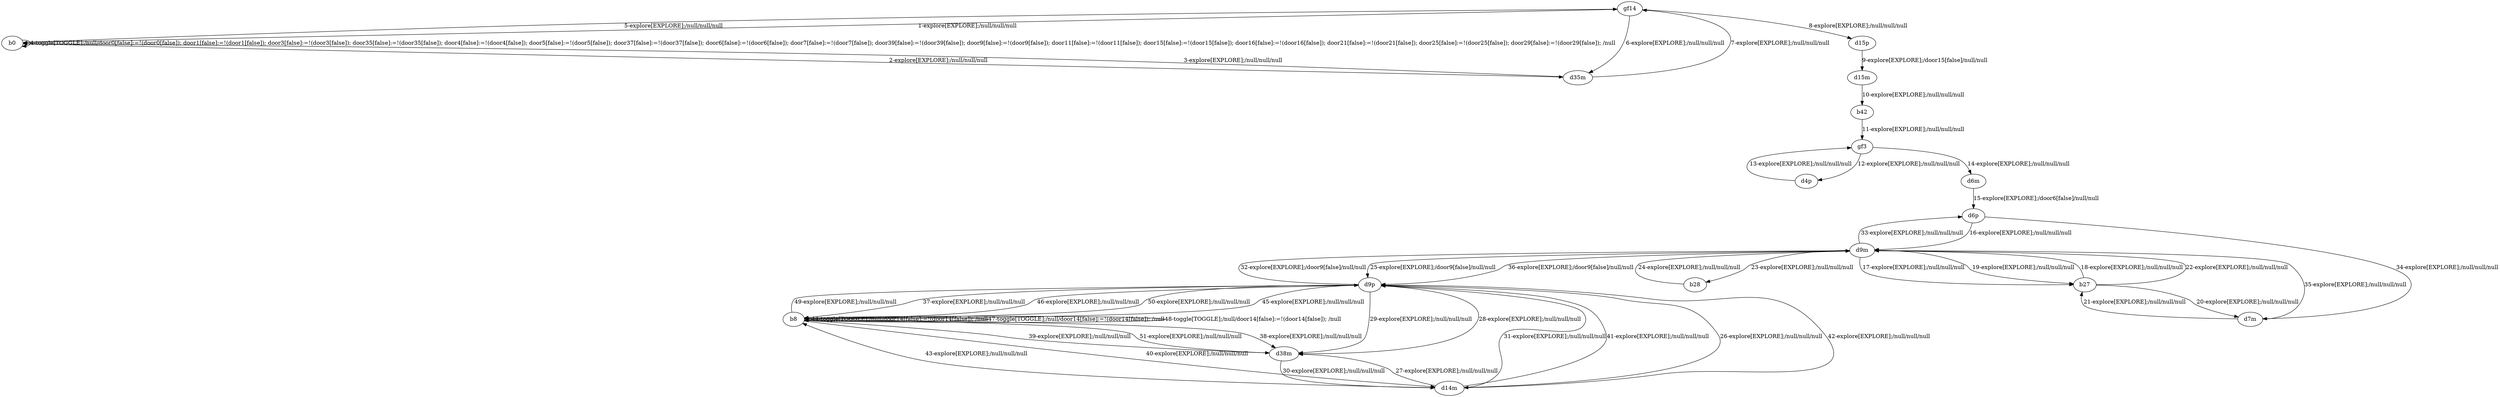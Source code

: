 # Total number of goals covered by this test: 1
# d9m --> b28

digraph g {
"gf14" -> "b0" [label = "1-explore[EXPLORE];/null/null/null"];
"b0" -> "d35m" [label = "2-explore[EXPLORE];/null/null/null"];
"d35m" -> "b0" [label = "3-explore[EXPLORE];/null/null/null"];
"b0" -> "b0" [label = "4-toggle[TOGGLE];/null/door0[false]:=!(door0[false]); door1[false]:=!(door1[false]); door3[false]:=!(door3[false]); door35[false]:=!(door35[false]); door4[false]:=!(door4[false]); door5[false]:=!(door5[false]); door37[false]:=!(door37[false]); door6[false]:=!(door6[false]); door7[false]:=!(door7[false]); door39[false]:=!(door39[false]); door9[false]:=!(door9[false]); door11[false]:=!(door11[false]); door15[false]:=!(door15[false]); door16[false]:=!(door16[false]); door21[false]:=!(door21[false]); door25[false]:=!(door25[false]); door29[false]:=!(door29[false]); /null"];
"b0" -> "gf14" [label = "5-explore[EXPLORE];/null/null/null"];
"gf14" -> "d35m" [label = "6-explore[EXPLORE];/null/null/null"];
"d35m" -> "gf14" [label = "7-explore[EXPLORE];/null/null/null"];
"gf14" -> "d15p" [label = "8-explore[EXPLORE];/null/null/null"];
"d15p" -> "d15m" [label = "9-explore[EXPLORE];/door15[false]/null/null"];
"d15m" -> "b42" [label = "10-explore[EXPLORE];/null/null/null"];
"b42" -> "gf3" [label = "11-explore[EXPLORE];/null/null/null"];
"gf3" -> "d4p" [label = "12-explore[EXPLORE];/null/null/null"];
"d4p" -> "gf3" [label = "13-explore[EXPLORE];/null/null/null"];
"gf3" -> "d6m" [label = "14-explore[EXPLORE];/null/null/null"];
"d6m" -> "d6p" [label = "15-explore[EXPLORE];/door6[false]/null/null"];
"d6p" -> "d9m" [label = "16-explore[EXPLORE];/null/null/null"];
"d9m" -> "b27" [label = "17-explore[EXPLORE];/null/null/null"];
"b27" -> "d9m" [label = "18-explore[EXPLORE];/null/null/null"];
"d9m" -> "b27" [label = "19-explore[EXPLORE];/null/null/null"];
"b27" -> "d7m" [label = "20-explore[EXPLORE];/null/null/null"];
"d7m" -> "b27" [label = "21-explore[EXPLORE];/null/null/null"];
"b27" -> "d9m" [label = "22-explore[EXPLORE];/null/null/null"];
"d9m" -> "b28" [label = "23-explore[EXPLORE];/null/null/null"];
"b28" -> "d9m" [label = "24-explore[EXPLORE];/null/null/null"];
"d9m" -> "d9p" [label = "25-explore[EXPLORE];/door9[false]/null/null"];
"d9p" -> "d14m" [label = "26-explore[EXPLORE];/null/null/null"];
"d14m" -> "d38m" [label = "27-explore[EXPLORE];/null/null/null"];
"d38m" -> "d9p" [label = "28-explore[EXPLORE];/null/null/null"];
"d9p" -> "d38m" [label = "29-explore[EXPLORE];/null/null/null"];
"d38m" -> "d14m" [label = "30-explore[EXPLORE];/null/null/null"];
"d14m" -> "d9p" [label = "31-explore[EXPLORE];/null/null/null"];
"d9p" -> "d9m" [label = "32-explore[EXPLORE];/door9[false]/null/null"];
"d9m" -> "d6p" [label = "33-explore[EXPLORE];/null/null/null"];
"d6p" -> "d7m" [label = "34-explore[EXPLORE];/null/null/null"];
"d7m" -> "d9m" [label = "35-explore[EXPLORE];/null/null/null"];
"d9m" -> "d9p" [label = "36-explore[EXPLORE];/door9[false]/null/null"];
"d9p" -> "b8" [label = "37-explore[EXPLORE];/null/null/null"];
"b8" -> "d38m" [label = "38-explore[EXPLORE];/null/null/null"];
"d38m" -> "b8" [label = "39-explore[EXPLORE];/null/null/null"];
"b8" -> "d14m" [label = "40-explore[EXPLORE];/null/null/null"];
"d14m" -> "d9p" [label = "41-explore[EXPLORE];/null/null/null"];
"d9p" -> "d14m" [label = "42-explore[EXPLORE];/null/null/null"];
"d14m" -> "b8" [label = "43-explore[EXPLORE];/null/null/null"];
"b8" -> "b8" [label = "44-toggle[TOGGLE];/null/door14[false]:=!(door14[false]); /null"];
"b8" -> "d9p" [label = "45-explore[EXPLORE];/null/null/null"];
"d9p" -> "b8" [label = "46-explore[EXPLORE];/null/null/null"];
"b8" -> "b8" [label = "47-toggle[TOGGLE];/null/door14[false]:=!(door14[false]); /null"];
"b8" -> "b8" [label = "48-toggle[TOGGLE];/null/door14[false]:=!(door14[false]); /null"];
"b8" -> "d9p" [label = "49-explore[EXPLORE];/null/null/null"];
"d9p" -> "b8" [label = "50-explore[EXPLORE];/null/null/null"];
"b8" -> "d38m" [label = "51-explore[EXPLORE];/null/null/null"];
}